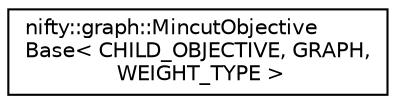 digraph "Graphical Class Hierarchy"
{
  edge [fontname="Helvetica",fontsize="10",labelfontname="Helvetica",labelfontsize="10"];
  node [fontname="Helvetica",fontsize="10",shape=record];
  rankdir="LR";
  Node1 [label="nifty::graph::MincutObjective\lBase\< CHILD_OBJECTIVE, GRAPH,\l WEIGHT_TYPE \>",height=0.2,width=0.4,color="black", fillcolor="white", style="filled",URL="$classnifty_1_1graph_1_1MincutObjectiveBase.html"];
}
